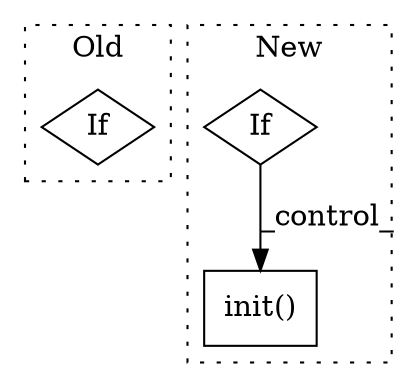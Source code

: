 digraph G {
subgraph cluster0 {
1 [label="If" a="96" s="2017" l="3" shape="diamond"];
label = "Old";
style="dotted";
}
subgraph cluster1 {
2 [label="init()" a="75" s="2374" l="10" shape="box"];
3 [label="If" a="96" s="2306" l="3" shape="diamond"];
label = "New";
style="dotted";
}
3 -> 2 [label="_control_"];
}